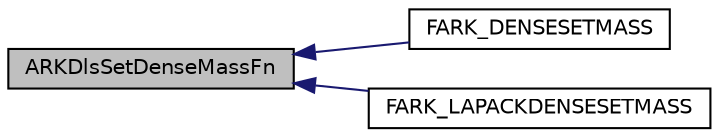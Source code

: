 digraph "ARKDlsSetDenseMassFn"
{
  edge [fontname="Helvetica",fontsize="10",labelfontname="Helvetica",labelfontsize="10"];
  node [fontname="Helvetica",fontsize="10",shape=record];
  rankdir="LR";
  Node53 [label="ARKDlsSetDenseMassFn",height=0.2,width=0.4,color="black", fillcolor="grey75", style="filled", fontcolor="black"];
  Node53 -> Node54 [dir="back",color="midnightblue",fontsize="10",style="solid",fontname="Helvetica"];
  Node54 [label="FARK_DENSESETMASS",height=0.2,width=0.4,color="black", fillcolor="white", style="filled",URL="$d7/d4c/farkode_8h.html#aca1d339a8c88f5cae5f7ba16808a734a"];
  Node53 -> Node55 [dir="back",color="midnightblue",fontsize="10",style="solid",fontname="Helvetica"];
  Node55 [label="FARK_LAPACKDENSESETMASS",height=0.2,width=0.4,color="black", fillcolor="white", style="filled",URL="$d7/d4c/farkode_8h.html#ab35da44144956655767d936478fe7b1d"];
}
